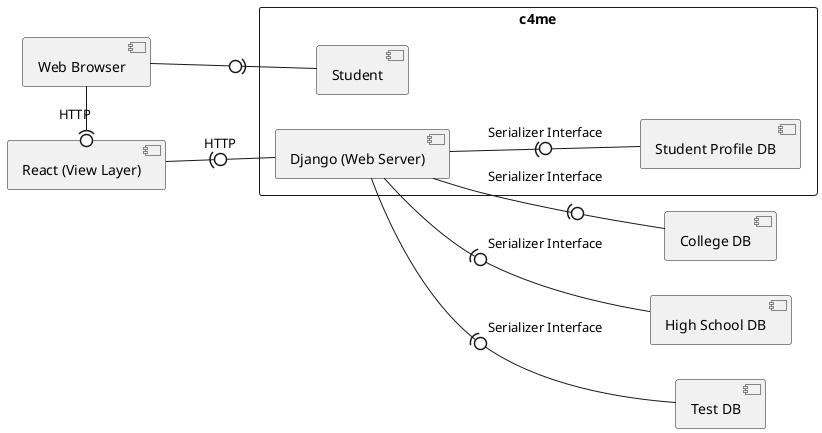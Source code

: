 @startuml

left to right direction


' component "persistance framework" as fram 

rectangle c4me {
    component "Student" as stud 
    component "Student Profile DB" as sDB 
    component "Django (Web Server)" as ws
}

component "College DB" as col
component "High School DB" as hs 
component "Test DB" as testDB
component "Web Browser" as wb
component "React (View Layer)" as gui


wb -(0 gui : HTTP
gui -(0- ws : HTTP
ws -(0- sDB  : Serializer Interface
ws -(0- col  : Serializer Interface
ws -(0- hs  : Serializer Interface
ws -(0- testDB  : Serializer Interface
stud -(0- wb


@enduml